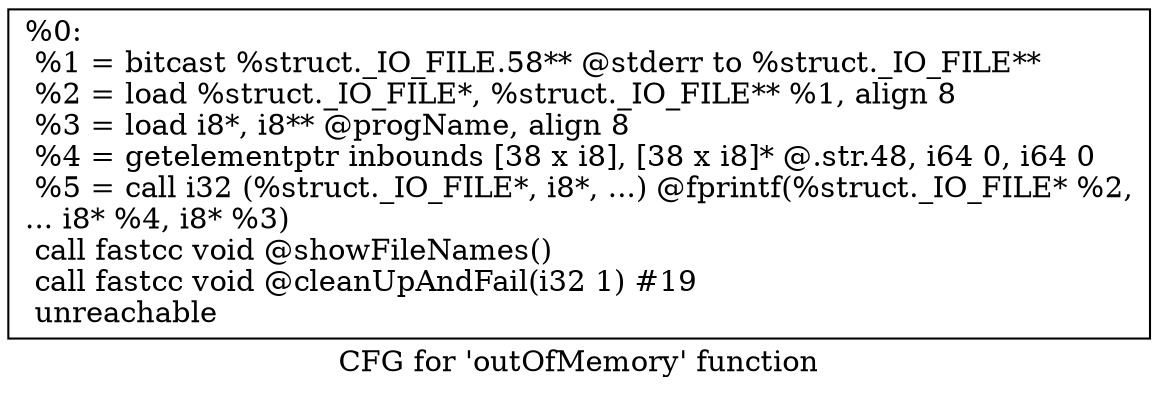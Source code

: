 digraph "CFG for 'outOfMemory' function" {
	label="CFG for 'outOfMemory' function";

	Node0x1c067a0 [shape=record,label="{%0:\l  %1 = bitcast %struct._IO_FILE.58** @stderr to %struct._IO_FILE**\l  %2 = load %struct._IO_FILE*, %struct._IO_FILE** %1, align 8\l  %3 = load i8*, i8** @progName, align 8\l  %4 = getelementptr inbounds [38 x i8], [38 x i8]* @.str.48, i64 0, i64 0\l  %5 = call i32 (%struct._IO_FILE*, i8*, ...) @fprintf(%struct._IO_FILE* %2,\l... i8* %4, i8* %3)\l  call fastcc void @showFileNames()\l  call fastcc void @cleanUpAndFail(i32 1) #19\l  unreachable\l}"];
}
